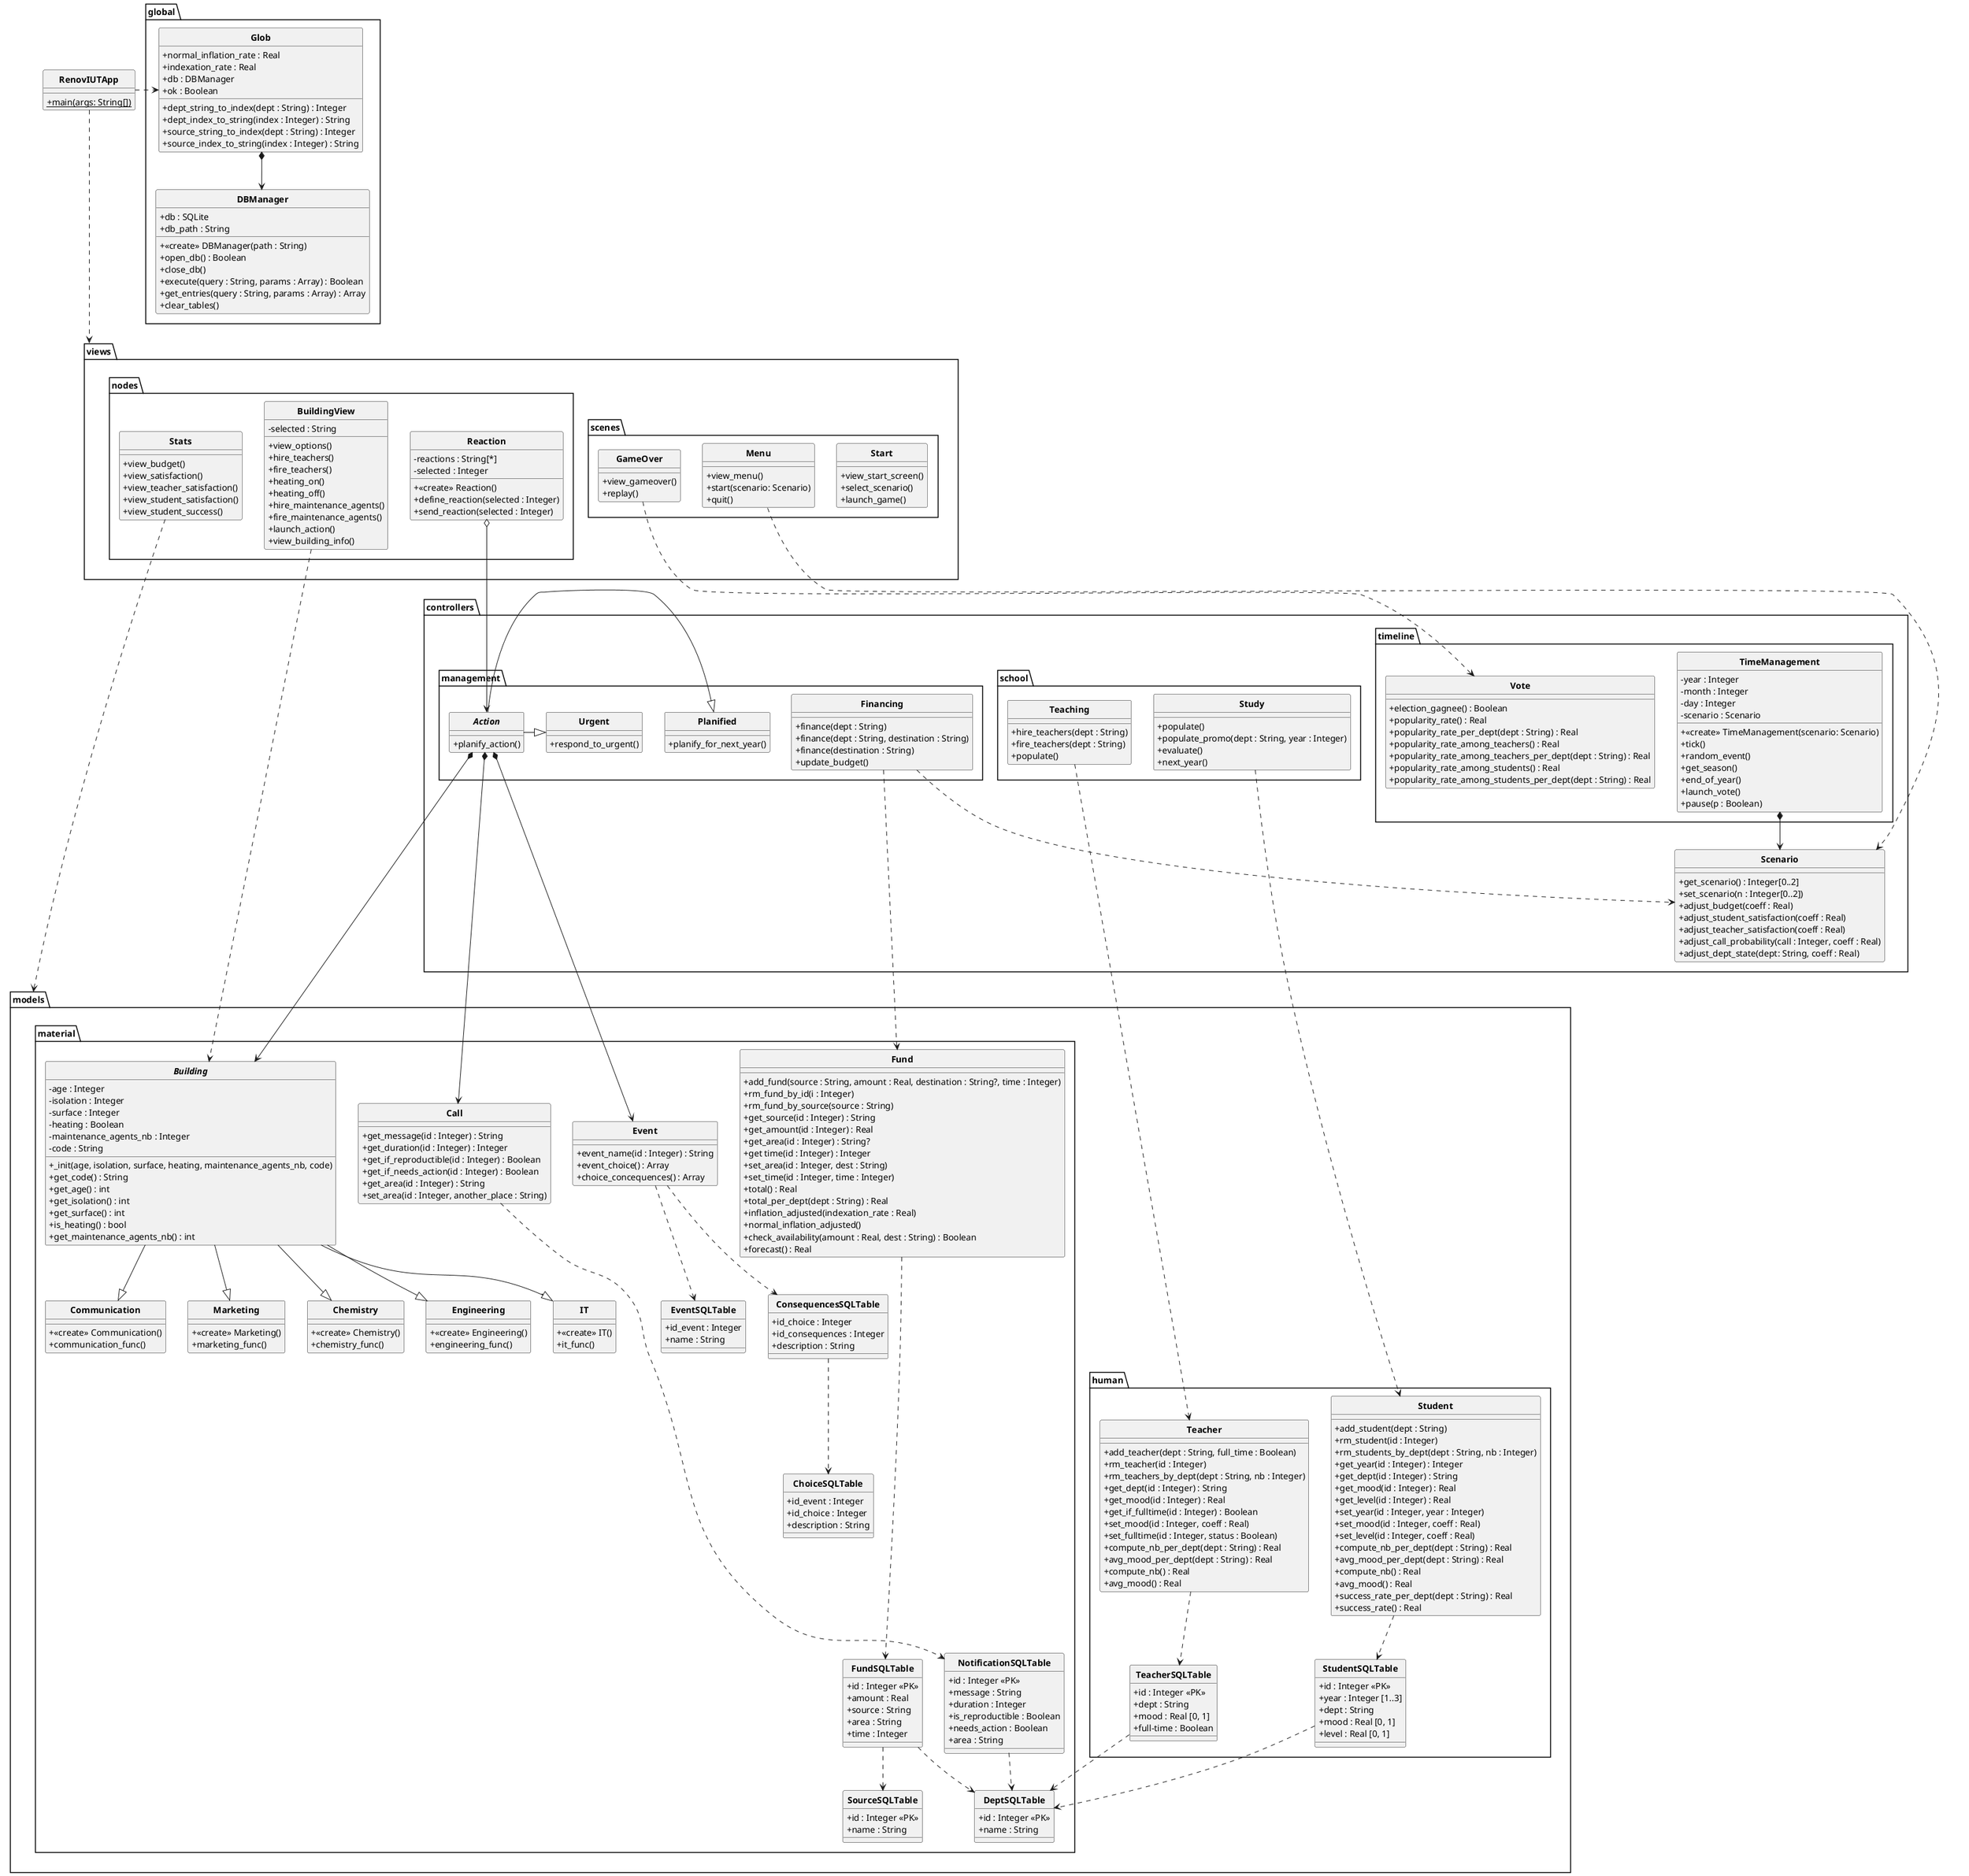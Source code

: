 @startuml RenovIUTApp

skinparam style strictuml
skinparam classAttributeIconSize 0
skinparam classFontStyle Bold
hide enum methods

class RenovIUTApp
{
    + {static} main(args: String[])
}

package global {
    class DBManager
    {
    	+ db : SQLite
    	+ db_path : String
    	+ <<create>> DBManager(path : String)
    	+ open_db() : Boolean
    	+ close_db()
    	+ execute(query : String, params : Array) : Boolean
    	+ get_entries(query : String, params : Array) : Array
    	+ clear_tables()
    }

    class Glob
    {
    	+ normal_inflation_rate : Real
    	+ indexation_rate : Real
    	+ db : DBManager
    	+ ok : Boolean
    	+ dept_string_to_index(dept : String) : Integer
    	+ dept_index_to_string(index : Integer) : String
    	+ source_string_to_index(dept : String) : Integer
    	+ source_index_to_string(index : Integer) : String
    }
}

package views
{
    package nodes
    {
        class BuildingView
        {
            - selected : String
            + view_options()
            + hire_teachers()
            + fire_teachers()
            + heating_on()
            + heating_off()
            + hire_maintenance_agents()
            + fire_maintenance_agents()
            + launch_action()
            + view_building_info()
        }

        class Stats
        {
            + view_budget()
            + view_satisfaction()
            + view_teacher_satisfaction()
            + view_student_satisfaction()
            + view_student_success()
        }

        class Reaction
        {
            - reactions : String[*]
            - selected : Integer
            + <<create>> Reaction()
            + define_reaction(selected : Integer)
            + send_reaction(selected : Integer)

        }
    }

    package scenes
    {
        class Start
        {
            + view_start_screen()
            + select_scenario()
            + launch_game()
        }

        class Menu
        {
            + view_menu()
            + start(scenario: Scenario)
            + quit()
        }

        class GameOver
        {
            + view_gameover()
            + replay()
        }
    }
}

package controllers
{
		package timeline {
			class TimeManagement
			{
					- year : Integer
					- month : Integer
					- day : Integer
					- scenario : Scenario
					+ <<create>> TimeManagement(scenario: Scenario)
					+ tick()
					+ random_event()
					+ get_season()
					+ end_of_year()
					+ launch_vote()
					+ pause(p : Boolean)
			}

					class Vote
			{
					+ election_gagnee() : Boolean
					+ popularity_rate() : Real
					+ popularity_rate_per_dept(dept : String) : Real
					+ popularity_rate_among_teachers() : Real
					+ popularity_rate_among_teachers_per_dept(dept : String) : Real
					+ popularity_rate_among_students() : Real
					+ popularity_rate_among_students_per_dept(dept : String) : Real
			}
    }

    package school
    {
        class Teaching
        {
            + hire_teachers(dept : String)
            + fire_teachers(dept : String)
            + populate()
        }

        class Study
        {
            + populate()
            + populate_promo(dept : String, year : Integer)
            + evaluate()
            + next_year()
        }
    }

    package management
    {
        class Financing
        {
            + finance(dept : String)
            + finance(dept : String, destination : String)
            + finance(destination : String)
            + update_budget()
        }

        abstract class Action
        {
            + planify_action()
        }

        class Planified
        {
            + planify_for_next_year()
        }

        class Urgent
        {
            + respond_to_urgent()
        }
    }

		class Scenario
		{
				+ get_scenario() : Integer[0..2]
				+ set_scenario(n : Integer[0..2])
				+ adjust_budget(coeff : Real)
				+ adjust_student_satisfaction(coeff : Real)
				+ adjust_teacher_satisfaction(coeff : Real)
				+ adjust_call_probability(call : Integer, coeff : Real)
				+ adjust_dept_state(dept: String, coeff : Real)
		}
}

package models
{
		package human {
				class Student
				{
						+ add_student(dept : String)
						+ rm_student(id : Integer)
						+ rm_students_by_dept(dept : String, nb : Integer)
						+ get_year(id : Integer) : Integer
						+ get_dept(id : Integer) : String
						+ get_mood(id : Integer) : Real
						+ get_level(id : Integer) : Real
						+ set_year(id : Integer, year : Integer)
						+ set_mood(id : Integer, coeff : Real)
						+ set_level(id : Integer, coeff : Real)
						+ compute_nb_per_dept(dept : String) : Real
						+ avg_mood_per_dept(dept : String) : Real
						+ compute_nb() : Real
						+ avg_mood() : Real
						+ success_rate_per_dept(dept : String) : Real
						+ success_rate() : Real
				}

				class Teacher
				{
						+ add_teacher(dept : String, full_time : Boolean)
						+ rm_teacher(id : Integer)
						+ rm_teachers_by_dept(dept : String, nb : Integer)
						+ get_dept(id : Integer) : String
						+ get_mood(id : Integer) : Real
						+ get_if_fulltime(id : Integer) : Boolean
						+ set_mood(id : Integer, coeff : Real)
						+ set_fulltime(id : Integer, status : Boolean)
						+ compute_nb_per_dept(dept : String) : Real
						+ avg_mood_per_dept(dept : String) : Real
						+ compute_nb() : Real
						+ avg_mood() : Real
				}

                class StudentSQLTable
                {
                    + id : Integer <<PK>>
                    + year : Integer [1..3]
                    + dept : String
                    + mood : Real [0, 1]
                    + level : Real [0, 1]
                }

                class TeacherSQLTable
                {
                    + id : Integer <<PK>>
                    + dept : String
                    + mood : Real [0, 1]
                    + full-time : Boolean
                }

    }

		package material
        {
			abstract class Building
			{
				- age : Integer
				- isolation : Integer
				- surface : Integer
				- heating : Boolean
				- maintenance_agents_nb : Integer
                - code : String
                + _init(age, isolation, surface, heating, maintenance_agents_nb, code)
			    + get_code() : String
                + get_age() : int
                + get_isolation() : int
                + get_surface() : int
                + is_heating() : bool
                + get_maintenance_agents_nb() : int
			}

			class IT
			{
				+ <<create>> IT()
				+ it_func()
			}

			class Communication
			{
				+ <<create>> Communication()
				+ communication_func()
			}

			class Marketing
			{
				+ <<create>> Marketing()
				+ marketing_func()
			}

			class Chemistry
			{
				+ <<create>> Chemistry()
				+ chemistry_func()
			}

			class Engineering
			{
				+ <<create>> Engineering()
				+ engineering_func()
			}

			class Fund
			{
				+ add_fund(source : String, amount : Real, destination : String?, time : Integer)
				+ rm_fund_by_id(i : Integer)
			    + rm_fund_by_source(source : String)
				+ get_source(id : Integer) : String
				+ get_amount(id : Integer) : Real
				+ get_area(id : Integer) : String?
				+ get time(id : Integer) : Integer
				+ set_area(id : Integer, dest : String)
				+ set_time(id : Integer, time : Integer)
				+ total() : Real
				+ total_per_dept(dept : String) : Real
				+ inflation_adjusted(indexation_rate : Real)
				+ normal_inflation_adjusted()
				+ check_availability(amount : Real, dest : String) : Boolean
				+ forecast() : Real
			}

			class Call
			{
				+ get_message(id : Integer) : String
				+ get_duration(id : Integer) : Integer
				+ get_if_reproductible(id : Integer) : Boolean
				+ get_if_needs_action(id : Integer) : Boolean
				+ get_area(id : Integer) : String
				+ set_area(id : Integer, another_place : String)
			}

            class FundSQLTable
            {
                + id : Integer <<PK>>
                + amount : Real
                + source : String
                + area : String
                + time : Integer
            }

            class NotificationSQLTable
            {
                + id : Integer <<PK>>
                + message : String
                + duration : Integer
                + is_reproductible : Boolean
                + needs_action : Boolean
                + area : String
            }

            class Event
            {
                + event_name(id : Integer) : String
                + event_choice() : Array
                + choice_concequences() : Array
            }

            'Table des evenements qui peuvent se produire'
            class EventSQLTable
            {
                + id_event : Integer
                + name : String
            }

            'Pour chaque evenement il peu y avoir différent choix'
            class ChoiceSQLTable
            {
                + id_event : Integer
                + id_choice : Integer
                + description : String
            }

            'Chaque choix peut avoir une ou plusieurs conséquences'
            class ConsequencesSQLTable
            {
                + id_choice : Integer
                + id_consequences : Integer
                + description : String
            }

            class DeptSQLTable
            {
                + id : Integer <<PK>>
                + name : String
            }

            class SourceSQLTable
            {
                + id : Integer <<PK>>
                + name : String
            }

    }
}


RenovIUTApp ...> views
RenovIUTApp .> Glob
BuildingView ...> Building
Stats ....> models
GameOver ..> Vote
Study ..> Student
Teaching ..> Teacher
Financing ..> Fund
Action *---> Building
Student ..> StudentSQLTable
Teacher ..> TeacherSQLTable
Fund ....> FundSQLTable
Call ....> NotificationSQLTable
TeacherSQLTable ..> DeptSQLTable
StudentSQLTable ..> DeptSQLTable
FundSQLTable ..> DeptSQLTable
NotificationSQLTable ..> DeptSQLTable
FundSQLTable ..> SourceSQLTable
ConsequencesSQLTable ..> ChoiceSQLTable
Event ..> EventSQLTable
Event ..> ConsequencesSQLTable
Reaction o--> Action

Building --|> IT
Building --|> Communication
Building --|> Marketing
Building --|> Chemistry
Building --|> Engineering
Action -|> Urgent
Action -|> Planified
Action *--> Call
Action *--> Event

TimeManagement *--> Scenario
Financing ..> Scenario
Menu ..> Scenario

Glob *--> DBManager

@enduml

